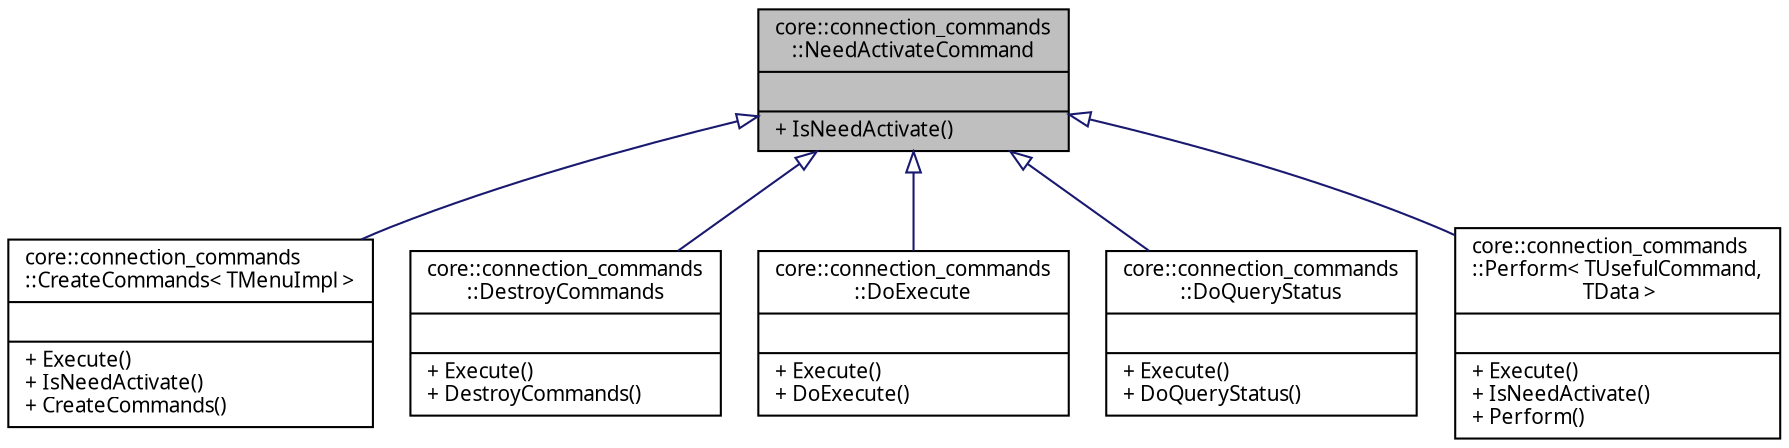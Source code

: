 digraph "core::connection_commands::NeedActivateCommand"
{
 // INTERACTIVE_SVG=YES
  edge [fontname="Verdana",fontsize="10",labelfontname="Verdana",labelfontsize="10"];
  node [fontname="Verdana",fontsize="10",shape=record];
  Node1 [label="{core::connection_commands\l::NeedActivateCommand\n||+ IsNeedActivate()\l}",height=0.2,width=0.4,color="black", fillcolor="grey75", style="filled", fontcolor="black"];
  Node1 -> Node2 [dir="back",color="midnightblue",fontsize="10",style="solid",arrowtail="onormal",fontname="Verdana"];
  Node2 [label="{core::connection_commands\l::CreateCommands\< TMenuImpl \>\n||+ Execute()\l+ IsNeedActivate()\l+ CreateCommands()\l}",height=0.2,width=0.4,color="black", fillcolor="white", style="filled",URL="$classcore_1_1connection__commands_1_1_create_commands.html",tooltip="Класс входит в Проект ConnectionCommands   Класс создания команд надстройки. "];
  Node1 -> Node3 [dir="back",color="midnightblue",fontsize="10",style="solid",arrowtail="onormal",fontname="Verdana"];
  Node3 [label="{core::connection_commands\l::DestroyCommands\n||+ Execute()\l+ DestroyCommands()\l}",height=0.2,width=0.4,color="black", fillcolor="white", style="filled",URL="$classcore_1_1connection__commands_1_1_destroy_commands.html",tooltip="Класс входит в Проект ConnectionCommands   Класс уничтожения команд надстройки. "];
  Node1 -> Node4 [dir="back",color="midnightblue",fontsize="10",style="solid",arrowtail="onormal",fontname="Verdana"];
  Node4 [label="{core::connection_commands\l::DoExecute\n||+ Execute()\l+ DoExecute()\l}",height=0.2,width=0.4,color="black", fillcolor="white", style="filled",URL="$classcore_1_1connection__commands_1_1_do_execute.html",tooltip="Класс входит в Проект ConnectionCommands   Класс команды, обабатывающей выполнение команды надстройки..."];
  Node1 -> Node5 [dir="back",color="midnightblue",fontsize="10",style="solid",arrowtail="onormal",fontname="Verdana"];
  Node5 [label="{core::connection_commands\l::DoQueryStatus\n||+ Execute()\l+ DoQueryStatus()\l}",height=0.2,width=0.4,color="black", fillcolor="white", style="filled",URL="$classcore_1_1connection__commands_1_1_do_query_status.html",tooltip="Класс входит в Проект ConnectionCommands   Класс команды, обабатывающей запрос статуса команды надстр..."];
  Node1 -> Node6 [dir="back",color="midnightblue",fontsize="10",style="solid",arrowtail="onormal",fontname="Verdana"];
  Node6 [label="{core::connection_commands\l::Perform\< TUsefulCommand,\l TData \>\n||+ Execute()\l+ IsNeedActivate()\l+ Perform()\l}",height=0.2,width=0.4,color="black", fillcolor="white", style="filled",URL="$classcore_1_1connection__commands_1_1_perform.html",tooltip="Класс входит в Проект ConnectionCommands   Класс выполнения команды, не связанной с пунктом меню..."];
}
